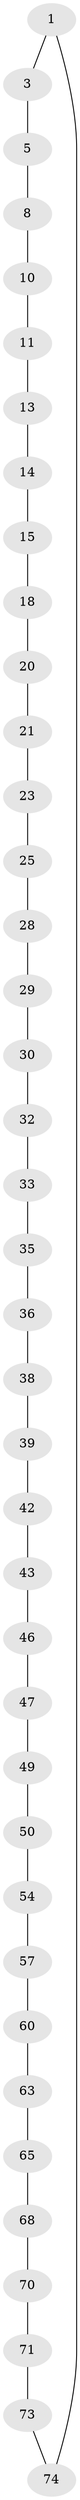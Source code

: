 // original degree distribution, {2: 1.0}
// Generated by graph-tools (version 1.1) at 2025/20/03/04/25 18:20:07]
// undirected, 39 vertices, 39 edges
graph export_dot {
graph [start="1"]
  node [color=gray90,style=filled];
  1 [super="+2"];
  3 [super="+4"];
  5 [super="+6"];
  8 [super="+9"];
  10;
  11 [super="+12"];
  13;
  14;
  15 [super="+16"];
  18 [super="+19"];
  20;
  21 [super="+22"];
  23 [super="+24"];
  25 [super="+26"];
  28;
  29;
  30 [super="+31"];
  32;
  33 [super="+34"];
  35;
  36 [super="+37"];
  38;
  39 [super="+40"];
  42;
  43 [super="+44"];
  46;
  47 [super="+48"];
  49;
  50 [super="+51"];
  54 [super="+55"];
  57 [super="+58"];
  60 [super="+61"];
  63 [super="+64"];
  65 [super="+66"];
  68 [super="+69"];
  70;
  71 [super="+72"];
  73;
  74 [super="+75"];
  1 -- 3;
  1 -- 74;
  3 -- 5;
  5 -- 8;
  8 -- 10;
  10 -- 11;
  11 -- 13;
  13 -- 14;
  14 -- 15;
  15 -- 18;
  18 -- 20;
  20 -- 21;
  21 -- 23;
  23 -- 25;
  25 -- 28;
  28 -- 29;
  29 -- 30;
  30 -- 32;
  32 -- 33;
  33 -- 35;
  35 -- 36;
  36 -- 38;
  38 -- 39;
  39 -- 42;
  42 -- 43;
  43 -- 46;
  46 -- 47;
  47 -- 49;
  49 -- 50;
  50 -- 54;
  54 -- 57;
  57 -- 60;
  60 -- 63;
  63 -- 65;
  65 -- 68;
  68 -- 70;
  70 -- 71;
  71 -- 73;
  73 -- 74;
}
